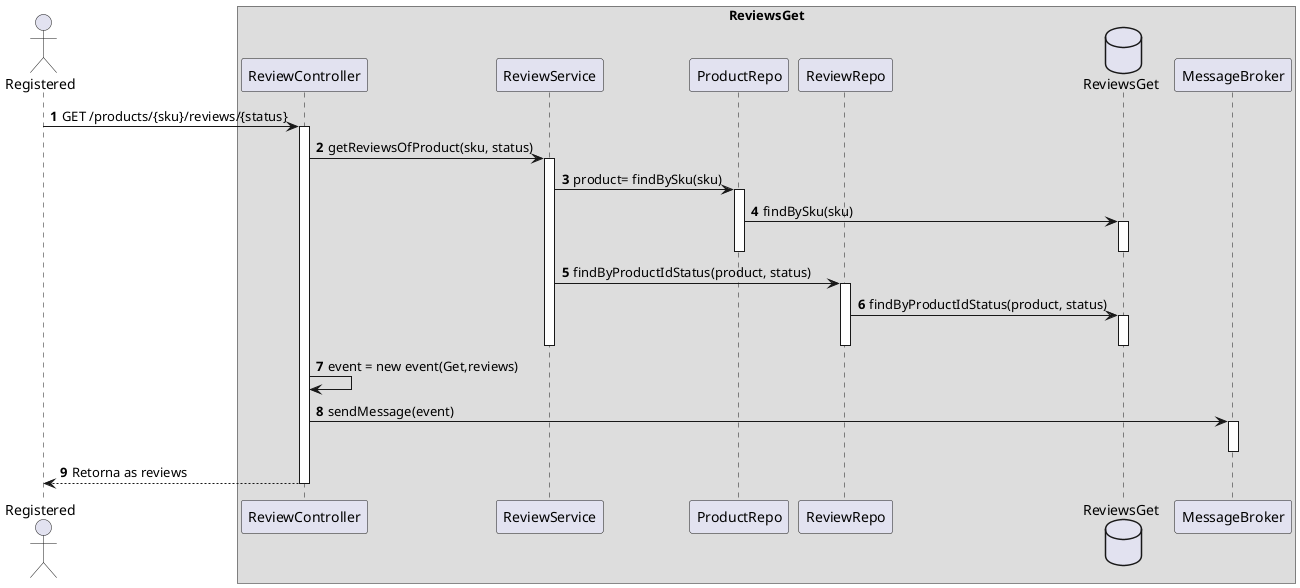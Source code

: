 @startuml
'https://plantuml.com/sequence-diagram

autonumber
actor Registered as USER
box "ReviewsGet"
participant "ReviewController" as CTRL
participant "ReviewService" as SERV
participant "ProductRepo" as REPO
participant "ReviewRepo" as REPO2
database "ReviewsGet" as DB
participant "MessageBroker" as MSG

USER -> CTRL : GET /products/{sku}/reviews/{status}
activate CTRL
    CTRL-> SERV : getReviewsOfProduct(sku, status)
    activate SERV
        SERV -> REPO: product= findBySku(sku)
                activate REPO
                    REPO -> DB : findBySku(sku)
                    activate DB
                    deactivate DB
                deactivate REPO
        SERV -> REPO2 : findByProductIdStatus(product, status)
            activate REPO2
                REPO2 -> DB : findByProductIdStatus(product, status)
                     activate DB
                     deactivate DB
            deactivate REPO2
    deactivate SERV
CTRL -> CTRL : event = new event(Get,reviews)
CTRL -> MSG : sendMessage(event)
    activate MSG
    deactivate MSG
CTRL --> USER : Retorna as reviews
deactivate CTRL
@enduml